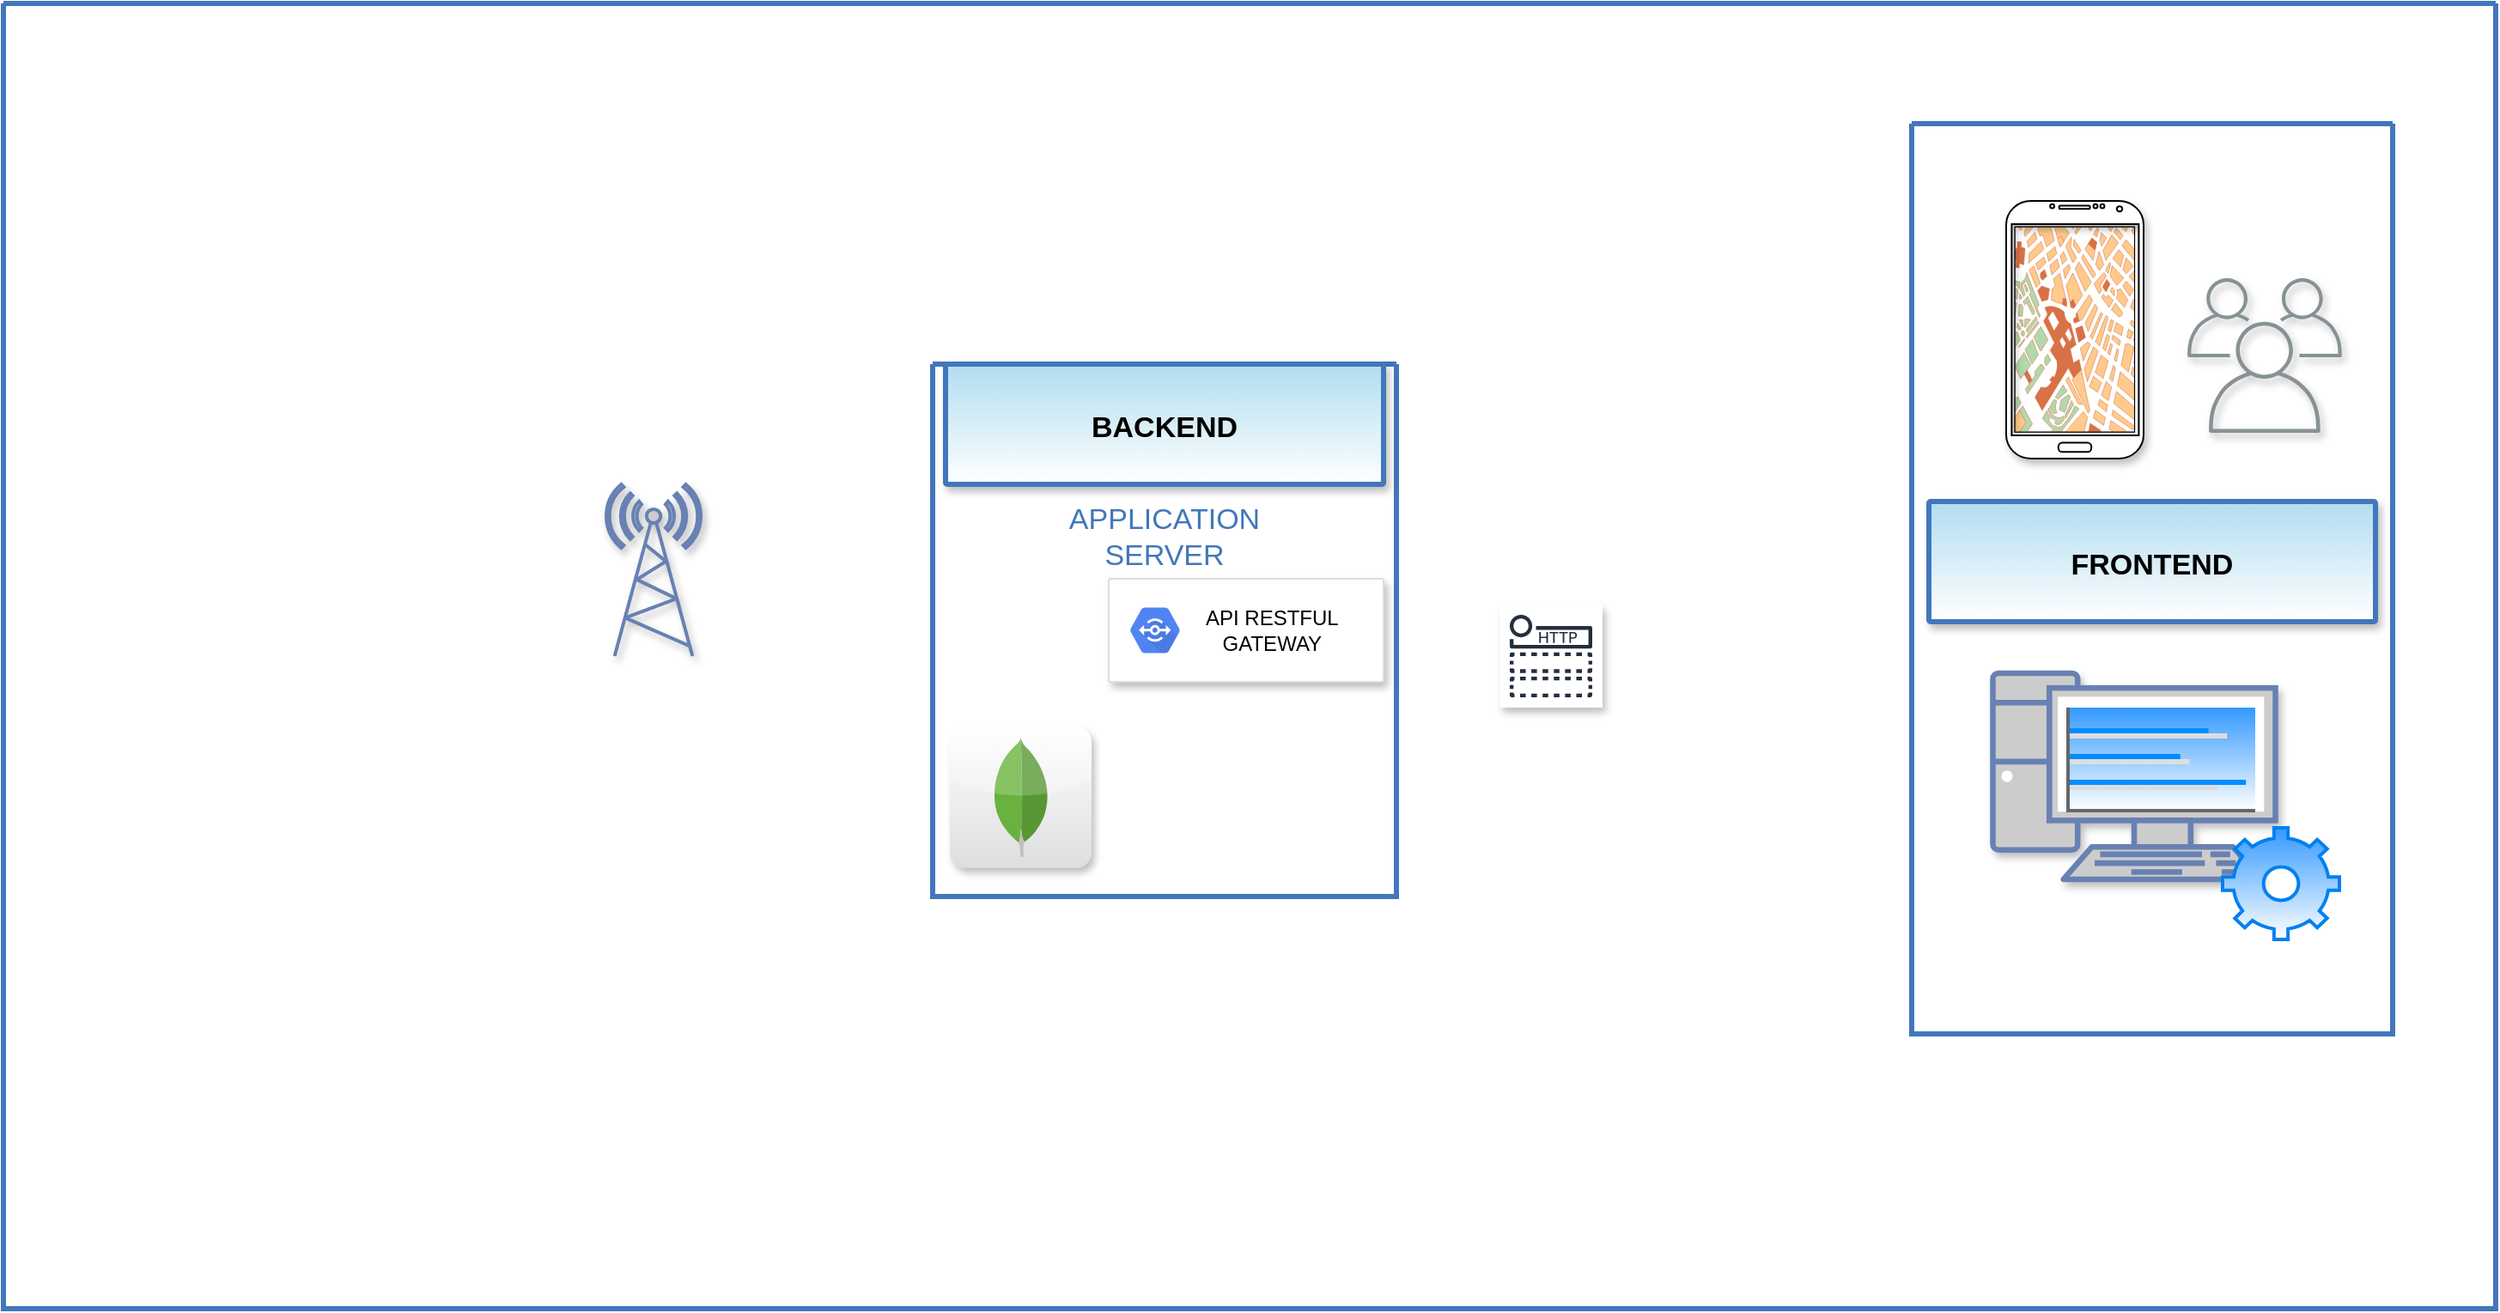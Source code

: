<mxfile version="14.4.2" type="github">
  <diagram id="0d7cefc2-ccd6-e077-73ed-a8e48b0cddf6" name="Page-1">
    <mxGraphModel dx="2591" dy="705" grid="1" gridSize="10" guides="1" tooltips="1" connect="1" arrows="1" fold="1" page="1" pageScale="1" pageWidth="1169" pageHeight="827" background="#ffffff" math="0" shadow="0">
      <root>
        <mxCell id="0" />
        <mxCell id="1" parent="0" />
        <mxCell id="2" value="" style="swimlane;shadow=0;strokeColor=#4277BB;fillColor=#ffffff;fontColor=#4277BB;align=right;startSize=0;collapsible=0;strokeWidth=3;" parent="1" vertex="1">
          <mxGeometry x="-91" y="20" width="1451" height="760" as="geometry" />
        </mxCell>
        <mxCell id="77" value="" style="swimlane;shadow=0;strokeColor=#4277BB;fillColor=#ffffff;fontColor=#4277BB;align=right;startSize=0;collapsible=0;strokeWidth=3;" parent="2" vertex="1">
          <mxGeometry x="541" y="210" width="270" height="310" as="geometry" />
        </mxCell>
        <mxCell id="103" style="edgeStyle=elbowEdgeStyle;rounded=0;elbow=vertical;html=1;labelBackgroundColor=#ffffff;startArrow=classic;startFill=1;startSize=4;endArrow=classic;endFill=1;endSize=4;jettySize=auto;orthogonalLoop=1;strokeWidth=2;fontSize=14;fontColor=#4277BB;strokeColor=none;" parent="77" edge="1">
          <mxGeometry relative="1" as="geometry">
            <mxPoint x="115" y="264.99" as="sourcePoint" />
            <mxPoint x="115" y="303" as="targetPoint" />
            <Array as="points">
              <mxPoint x="115" y="343" />
            </Array>
          </mxGeometry>
        </mxCell>
        <mxCell id="2f7MBHK95r2qO4fD6MbH-199" value="BACKEND" style="shadow=1;strokeWidth=3;rounded=1;absoluteArcSize=1;arcSize=2;labelPosition=center;verticalLabelPosition=middle;align=center;verticalAlign=middle;fontFamily=Helvetica;fillColor=#b1ddf0;fontStyle=1;gradientColor=#ffffff;sketch=0;glass=0;fontSize=17;strokeColor=#4277BB;" vertex="1" parent="77">
          <mxGeometry x="7.5" width="255" height="70" as="geometry" />
        </mxCell>
        <mxCell id="2f7MBHK95r2qO4fD6MbH-135" value="" style="dashed=0;outlineConnect=0;html=1;align=center;labelPosition=center;verticalLabelPosition=bottom;verticalAlign=top;shape=mxgraph.webicons.mongodb;gradientColor=#DFDEDE;shadow=1;strokeColor=#000000;" vertex="1" parent="77">
          <mxGeometry x="10" y="211" width="82.5" height="82.4" as="geometry" />
        </mxCell>
        <mxCell id="2f7MBHK95r2qO4fD6MbH-200" value="" style="shape=image;html=1;verticalAlign=top;verticalLabelPosition=bottom;labelBackgroundColor=#ffffff;imageAspect=0;aspect=fixed;image=https://cdn4.iconfinder.com/data/icons/logos-and-brands/512/233_Node_Js_logo-128.png;rounded=1;shadow=1;glass=0;sketch=0;strokeColor=#4277BB;strokeWidth=3;fillColor=#3399FF;gradientColor=#ffffff;fontFamily=Helvetica;fontSize=17;fontColor=#3399FF;align=center;" vertex="1" parent="77">
          <mxGeometry x="182" y="211.0" width="88" height="88" as="geometry" />
        </mxCell>
        <mxCell id="2f7MBHK95r2qO4fD6MbH-201" value="APPLICATION SERVER" style="text;html=1;align=center;verticalAlign=middle;whiteSpace=wrap;rounded=0;shadow=1;glass=0;labelBackgroundColor=none;sketch=0;fontFamily=Helvetica;fontSize=17;fontColor=#4277BB;fontStyle=0" vertex="1" parent="77">
          <mxGeometry x="55" y="81" width="160" height="40" as="geometry" />
        </mxCell>
        <mxCell id="2f7MBHK95r2qO4fD6MbH-121" value="" style="strokeColor=#dddddd;shadow=1;strokeWidth=1;rounded=1;absoluteArcSize=1;arcSize=2;gradientColor=none;fillColor=#FFFFFF;align=center;" vertex="1" parent="77">
          <mxGeometry x="102.5" y="125" width="160" height="60" as="geometry" />
        </mxCell>
        <mxCell id="2f7MBHK95r2qO4fD6MbH-122" value="&lt;div style=&quot;text-align: center&quot;&gt;&lt;span style=&quot;color: rgb(0 , 0 , 0)&quot;&gt;API RESTFUL&lt;/span&gt;&lt;/div&gt;&lt;font color=&quot;#000000&quot;&gt;&lt;div style=&quot;text-align: center&quot;&gt;&lt;span&gt;GATEWAY&lt;/span&gt;&lt;/div&gt;&lt;/font&gt;" style="dashed=0;connectable=0;html=1;fillColor=#5184F3;strokeColor=none;shape=mxgraph.gcp2.hexIcon;prIcon=developer_portal;part=1;labelPosition=right;verticalLabelPosition=middle;align=left;verticalAlign=middle;spacingLeft=5;fontColor=#999999;fontSize=12;" vertex="1" parent="2f7MBHK95r2qO4fD6MbH-121">
          <mxGeometry y="0.5" width="44" height="39" relative="1" as="geometry">
            <mxPoint x="5" y="-19.5" as="offset" />
          </mxGeometry>
        </mxCell>
        <mxCell id="2f7MBHK95r2qO4fD6MbH-131" value="HTTP&#xa;notification" style="outlineConnect=0;gradientColor=none;strokeColor=#232F3E;fillColor=#ffffff;dashed=0;verticalLabelPosition=bottom;verticalAlign=top;align=center;html=1;fontSize=12;fontStyle=0;aspect=fixed;shape=mxgraph.aws4.resourceIcon;resIcon=mxgraph.aws4.http_notification;shadow=1;fontColor=#FFFFFF;" vertex="1" parent="2">
          <mxGeometry x="871" y="350" width="60" height="60" as="geometry" />
        </mxCell>
        <mxCell id="2f7MBHK95r2qO4fD6MbH-133" value="" style="fontColor=#0066CC;verticalAlign=top;verticalLabelPosition=bottom;labelPosition=center;align=center;html=1;outlineConnect=0;fillColor=#CCCCCC;strokeColor=#6881B3;gradientColor=none;gradientDirection=north;strokeWidth=2;shape=mxgraph.networks.radio_tower;shadow=1;" vertex="1" parent="2">
          <mxGeometry x="351" y="280" width="55" height="100" as="geometry" />
        </mxCell>
        <mxCell id="2f7MBHK95r2qO4fD6MbH-144" value="" style="shape=image;html=1;verticalAlign=top;verticalLabelPosition=bottom;labelBackgroundColor=#ffffff;imageAspect=0;aspect=fixed;image=https://cdn0.iconfinder.com/data/icons/smart-farm-line-agriculture-technology/512/Real-time_tracking_animal-128.png;shadow=1;strokeColor=#000000;fillColor=#FFFFFF;gradientColor=none;fontFamily=Helvetica;fontColor=#FFFFFF;align=center;" vertex="1" parent="2">
          <mxGeometry x="131" y="100" width="128" height="128" as="geometry" />
        </mxCell>
        <mxCell id="2f7MBHK95r2qO4fD6MbH-129" value="users" style="outlineConnect=0;gradientColor=none;strokeColor=none;fillColor=#879196;dashed=0;verticalLabelPosition=bottom;verticalAlign=top;align=center;html=1;fontSize=12;fontStyle=0;aspect=fixed;shape=mxgraph.aws4.illustration_users;pointerEvents=1;shadow=1;fontFamily=Helvetica;fontColor=#FFFFFF;" vertex="1" parent="2">
          <mxGeometry x="1271.5" y="160" width="90" height="90" as="geometry" />
        </mxCell>
        <mxCell id="2f7MBHK95r2qO4fD6MbH-140" value="" style="swimlane;shadow=0;strokeColor=#4277BB;fontColor=#4277BB;align=right;startSize=0;collapsible=0;strokeWidth=3;fillColor=#3399FF;" vertex="1" parent="2">
          <mxGeometry x="1111" y="70" width="280" height="530" as="geometry" />
        </mxCell>
        <mxCell id="2f7MBHK95r2qO4fD6MbH-142" style="edgeStyle=elbowEdgeStyle;rounded=0;elbow=vertical;html=1;labelBackgroundColor=#ffffff;startArrow=classic;startFill=1;startSize=4;endArrow=classic;endFill=1;endSize=4;jettySize=auto;orthogonalLoop=1;strokeWidth=2;fontSize=14;fontColor=#4277BB;strokeColor=none;" edge="1" parent="2f7MBHK95r2qO4fD6MbH-140">
          <mxGeometry relative="1" as="geometry">
            <mxPoint x="115" y="303" as="targetPoint" />
            <Array as="points">
              <mxPoint x="115" y="343" />
            </Array>
            <mxPoint x="115" y="264.99" as="sourcePoint" />
          </mxGeometry>
        </mxCell>
        <mxCell id="2f7MBHK95r2qO4fD6MbH-132" value="" style="verticalLabelPosition=bottom;shadow=0;dashed=0;align=center;html=1;verticalAlign=top;strokeWidth=1;shape=mxgraph.mockup.misc.map;fillColor=#FFFFFF;gradientColor=none;" vertex="1" parent="2f7MBHK95r2qO4fD6MbH-140">
          <mxGeometry x="60" y="60" width="70" height="120" as="geometry" />
        </mxCell>
        <mxCell id="2f7MBHK95r2qO4fD6MbH-108" value="" style="verticalLabelPosition=bottom;verticalAlign=top;html=1;shadow=1;dashed=0;strokeWidth=1;shape=mxgraph.android.phone2;" vertex="1" parent="2f7MBHK95r2qO4fD6MbH-140">
          <mxGeometry x="55" y="45" width="80" height="150" as="geometry" />
        </mxCell>
        <mxCell id="2f7MBHK95r2qO4fD6MbH-150" value="" style="fontColor=#0066CC;verticalAlign=top;verticalLabelPosition=bottom;labelPosition=center;align=center;html=1;outlineConnect=0;fillColor=#CCCCCC;strokeColor=#6881B3;gradientColor=none;gradientDirection=north;strokeWidth=2;shape=mxgraph.networks.pc;rounded=1;shadow=1;glass=0;labelBackgroundColor=#99FFFF;sketch=0;" vertex="1" parent="2f7MBHK95r2qO4fD6MbH-140">
          <mxGeometry x="47.25" y="320" width="164.5" height="120" as="geometry" />
        </mxCell>
        <mxCell id="2f7MBHK95r2qO4fD6MbH-115" value="FRONTEND" style="shadow=1;strokeWidth=3;rounded=1;absoluteArcSize=1;arcSize=2;labelPosition=center;verticalLabelPosition=middle;align=center;verticalAlign=middle;fontFamily=Helvetica;fillColor=#b1ddf0;fontStyle=1;gradientColor=#ffffff;sketch=0;glass=0;fontSize=17;strokeColor=#4277BB;" vertex="1" parent="2f7MBHK95r2qO4fD6MbH-140">
          <mxGeometry x="10" y="220" width="260" height="70" as="geometry" />
        </mxCell>
        <mxCell id="2f7MBHK95r2qO4fD6MbH-197" value="" style="verticalLabelPosition=bottom;shadow=0;dashed=0;align=center;html=1;verticalAlign=top;strokeWidth=1;shape=mxgraph.mockup.graphics.barChart;strokeColor=none;strokeColor2=none;strokeColor3=#666666;fillColor2=#008cff;fillColor3=#dddddd;rounded=1;glass=0;labelBackgroundColor=#99FFFF;sketch=0;fillColor=#3399FF;gradientColor=#ffffff;fontFamily=Helvetica;fontSize=17;fontColor=#3399FF;" vertex="1" parent="2f7MBHK95r2qO4fD6MbH-140">
          <mxGeometry x="91" y="340" width="109" height="60" as="geometry" />
        </mxCell>
        <mxCell id="2f7MBHK95r2qO4fD6MbH-198" value="" style="html=1;verticalLabelPosition=bottom;align=center;labelBackgroundColor=#ffffff;verticalAlign=top;strokeWidth=2;strokeColor=#0080F0;shadow=0;dashed=0;shape=mxgraph.ios7.icons.settings;rounded=1;glass=0;sketch=0;fillColor=#3399FF;gradientColor=#ffffff;fontFamily=Helvetica;fontSize=17;fontColor=#3399FF;" vertex="1" parent="2f7MBHK95r2qO4fD6MbH-140">
          <mxGeometry x="181" y="410" width="68" height="65" as="geometry" />
        </mxCell>
      </root>
    </mxGraphModel>
  </diagram>
</mxfile>
